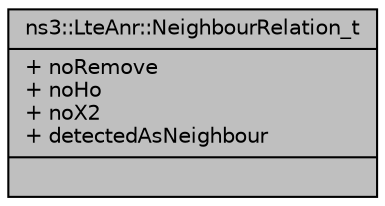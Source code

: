 digraph "ns3::LteAnr::NeighbourRelation_t"
{
  edge [fontname="Helvetica",fontsize="10",labelfontname="Helvetica",labelfontsize="10"];
  node [fontname="Helvetica",fontsize="10",shape=record];
  Node1 [label="{ns3::LteAnr::NeighbourRelation_t\n|+ noRemove\l+ noHo\l+ noX2\l+ detectedAsNeighbour\l|}",height=0.2,width=0.4,color="black", fillcolor="grey75", style="filled", fontcolor="black"];
}
